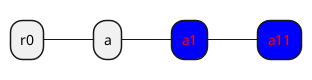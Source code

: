 {
  "sha1": "4601a9cqs8dwlqpk4teef6383maihit",
  "insertion": {
    "when": "2024-05-30T20:48:20.430Z",
    "url": "https://forum.plantuml.net/12422/beta-style-improve-descendant-pseudo-selector-on-mindmap?show=16276#c16276",
    "user": "plantuml@gmail.com"
  }
}
@startmindmap
<style>
:depth(2) * {
  FontColor red
  BackGroundColor blue
}
</style>
* r0
** a
*** a1
**** a11
@endmindmap

